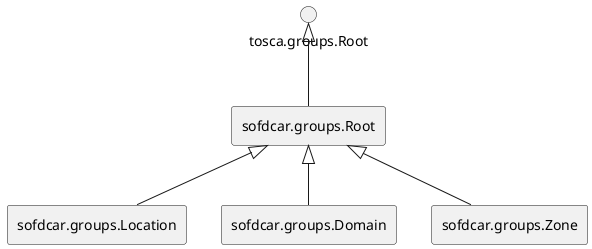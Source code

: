 @startuml
skinparam componentStyle rectangle


rectangle "sofdcar.groups.Root"

rectangle "sofdcar.groups.Location"

rectangle "sofdcar.groups.Domain"

rectangle "sofdcar.groups.Zone"


"tosca.groups.Root" <|-- "sofdcar.groups.Root"

"sofdcar.groups.Root" <|-- "sofdcar.groups.Location"

"sofdcar.groups.Root" <|-- "sofdcar.groups.Domain"

"sofdcar.groups.Root" <|-- "sofdcar.groups.Zone"

@enduml